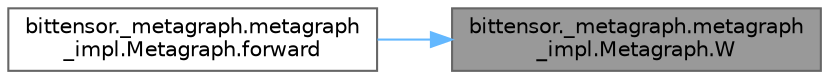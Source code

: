 digraph "bittensor._metagraph.metagraph_impl.Metagraph.W"
{
 // LATEX_PDF_SIZE
  bgcolor="transparent";
  edge [fontname=Helvetica,fontsize=10,labelfontname=Helvetica,labelfontsize=10];
  node [fontname=Helvetica,fontsize=10,shape=box,height=0.2,width=0.4];
  rankdir="RL";
  Node1 [label="bittensor._metagraph.metagraph\l_impl.Metagraph.W",height=0.2,width=0.4,color="gray40", fillcolor="grey60", style="filled", fontcolor="black",tooltip=" "];
  Node1 -> Node2 [dir="back",color="steelblue1",style="solid"];
  Node2 [label="bittensor._metagraph.metagraph\l_impl.Metagraph.forward",height=0.2,width=0.4,color="grey40", fillcolor="white", style="filled",URL="$classbittensor_1_1__metagraph_1_1metagraph__impl_1_1_metagraph.html#ace920b0826468f1b7e002ad2fbec0021",tooltip=" "];
}

